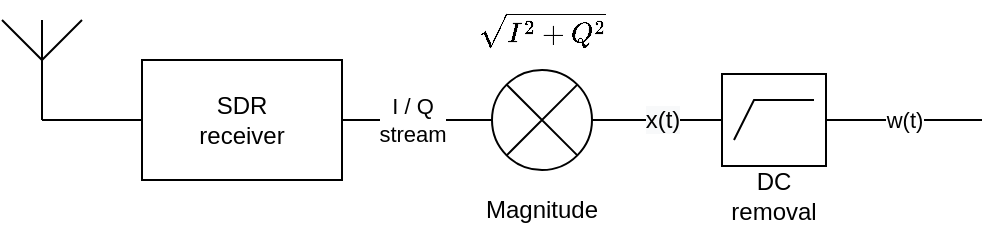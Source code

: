 <mxfile version="16.1.2" type="device"><diagram id="FO5SaOlCUshg0iUOsA1y" name="Página-1"><mxGraphModel dx="1422" dy="865" grid="1" gridSize="10" guides="1" tooltips="1" connect="1" arrows="1" fold="1" page="1" pageScale="1" pageWidth="827" pageHeight="1169" math="1" shadow="0"><root><mxCell id="0"/><mxCell id="1" parent="0"/><mxCell id="7dKFdKObMnt2k8AvXmKn-1" value="SDR&lt;br&gt;receiver" style="rounded=0;whiteSpace=wrap;html=1;" vertex="1" parent="1"><mxGeometry x="230" y="200" width="100" height="60" as="geometry"/></mxCell><mxCell id="7dKFdKObMnt2k8AvXmKn-2" value="" style="verticalLabelPosition=bottom;shadow=0;dashed=0;align=center;html=1;verticalAlign=top;shape=mxgraph.electrical.radio.aerial_-_antenna_1;" vertex="1" parent="1"><mxGeometry x="160" y="180" width="40" height="50" as="geometry"/></mxCell><mxCell id="7dKFdKObMnt2k8AvXmKn-3" value="" style="endArrow=none;html=1;rounded=0;entryX=0;entryY=0.5;entryDx=0;entryDy=0;exitX=0.5;exitY=1;exitDx=0;exitDy=0;exitPerimeter=0;" edge="1" parent="1" source="7dKFdKObMnt2k8AvXmKn-2" target="7dKFdKObMnt2k8AvXmKn-1"><mxGeometry width="50" height="50" relative="1" as="geometry"><mxPoint x="170" y="330" as="sourcePoint"/><mxPoint x="220" y="280" as="targetPoint"/><Array as="points"><mxPoint x="180" y="230"/></Array></mxGeometry></mxCell><mxCell id="7dKFdKObMnt2k8AvXmKn-10" value="" style="pointerEvents=1;verticalLabelPosition=bottom;shadow=0;dashed=0;align=center;html=1;verticalAlign=top;shape=mxgraph.electrical.miscellaneous.light_bulb;" vertex="1" parent="1"><mxGeometry x="400" y="205" width="60" height="50" as="geometry"/></mxCell><mxCell id="7dKFdKObMnt2k8AvXmKn-11" value="I / Q &lt;br&gt;stream" style="endArrow=none;html=1;rounded=0;entryX=0;entryY=0.5;entryDx=0;entryDy=0;entryPerimeter=0;exitX=1;exitY=0.5;exitDx=0;exitDy=0;" edge="1" parent="1" source="7dKFdKObMnt2k8AvXmKn-1" target="7dKFdKObMnt2k8AvXmKn-10"><mxGeometry width="50" height="50" relative="1" as="geometry"><mxPoint x="270" y="310" as="sourcePoint"/><mxPoint x="320" y="260" as="targetPoint"/></mxGeometry></mxCell><mxCell id="7dKFdKObMnt2k8AvXmKn-13" value="`sqrt(I^2 + Q^2)`" style="text;html=1;strokeColor=none;fillColor=none;align=center;verticalAlign=middle;whiteSpace=wrap;rounded=0;" vertex="1" parent="1"><mxGeometry x="400" y="170" width="60" height="30" as="geometry"/></mxCell><mxCell id="7dKFdKObMnt2k8AvXmKn-14" value="Magnitude" style="text;html=1;strokeColor=none;fillColor=none;align=center;verticalAlign=middle;whiteSpace=wrap;rounded=0;" vertex="1" parent="1"><mxGeometry x="400" y="260" width="60" height="30" as="geometry"/></mxCell><mxCell id="7dKFdKObMnt2k8AvXmKn-15" value="" style="verticalLabelPosition=bottom;shadow=0;dashed=0;align=center;html=1;verticalAlign=top;shape=mxgraph.electrical.logic_gates.highpass_filter;" vertex="1" parent="1"><mxGeometry x="520" y="207" width="52" height="46" as="geometry"/></mxCell><mxCell id="7dKFdKObMnt2k8AvXmKn-16" value="&lt;span style=&quot;color: rgb(0 , 0 , 0) ; font-family: &amp;#34;helvetica&amp;#34; ; font-size: 12px ; font-style: normal ; font-weight: 400 ; letter-spacing: normal ; text-align: center ; text-indent: 0px ; text-transform: none ; word-spacing: 0px ; background-color: rgb(248 , 249 , 250) ; display: inline ; float: none&quot;&gt;x(t)&lt;/span&gt;" style="endArrow=none;html=1;rounded=0;entryX=0;entryY=0.5;entryDx=0;entryDy=0;entryPerimeter=0;exitX=1;exitY=0.5;exitDx=0;exitDy=0;exitPerimeter=0;" edge="1" parent="1" source="7dKFdKObMnt2k8AvXmKn-10" target="7dKFdKObMnt2k8AvXmKn-15"><mxGeometry width="50" height="50" relative="1" as="geometry"><mxPoint x="520" y="430" as="sourcePoint"/><mxPoint x="570" y="380" as="targetPoint"/></mxGeometry></mxCell><mxCell id="7dKFdKObMnt2k8AvXmKn-17" value="DC removal" style="text;html=1;strokeColor=none;fillColor=none;align=center;verticalAlign=middle;whiteSpace=wrap;rounded=0;" vertex="1" parent="1"><mxGeometry x="516" y="253" width="60" height="30" as="geometry"/></mxCell><mxCell id="7dKFdKObMnt2k8AvXmKn-18" value="w(t)" style="endArrow=none;html=1;rounded=0;exitX=1;exitY=0.5;exitDx=0;exitDy=0;exitPerimeter=0;" edge="1" parent="1" source="7dKFdKObMnt2k8AvXmKn-15"><mxGeometry width="50" height="50" relative="1" as="geometry"><mxPoint x="660" y="300" as="sourcePoint"/><mxPoint x="650" y="230" as="targetPoint"/></mxGeometry></mxCell></root></mxGraphModel></diagram></mxfile>